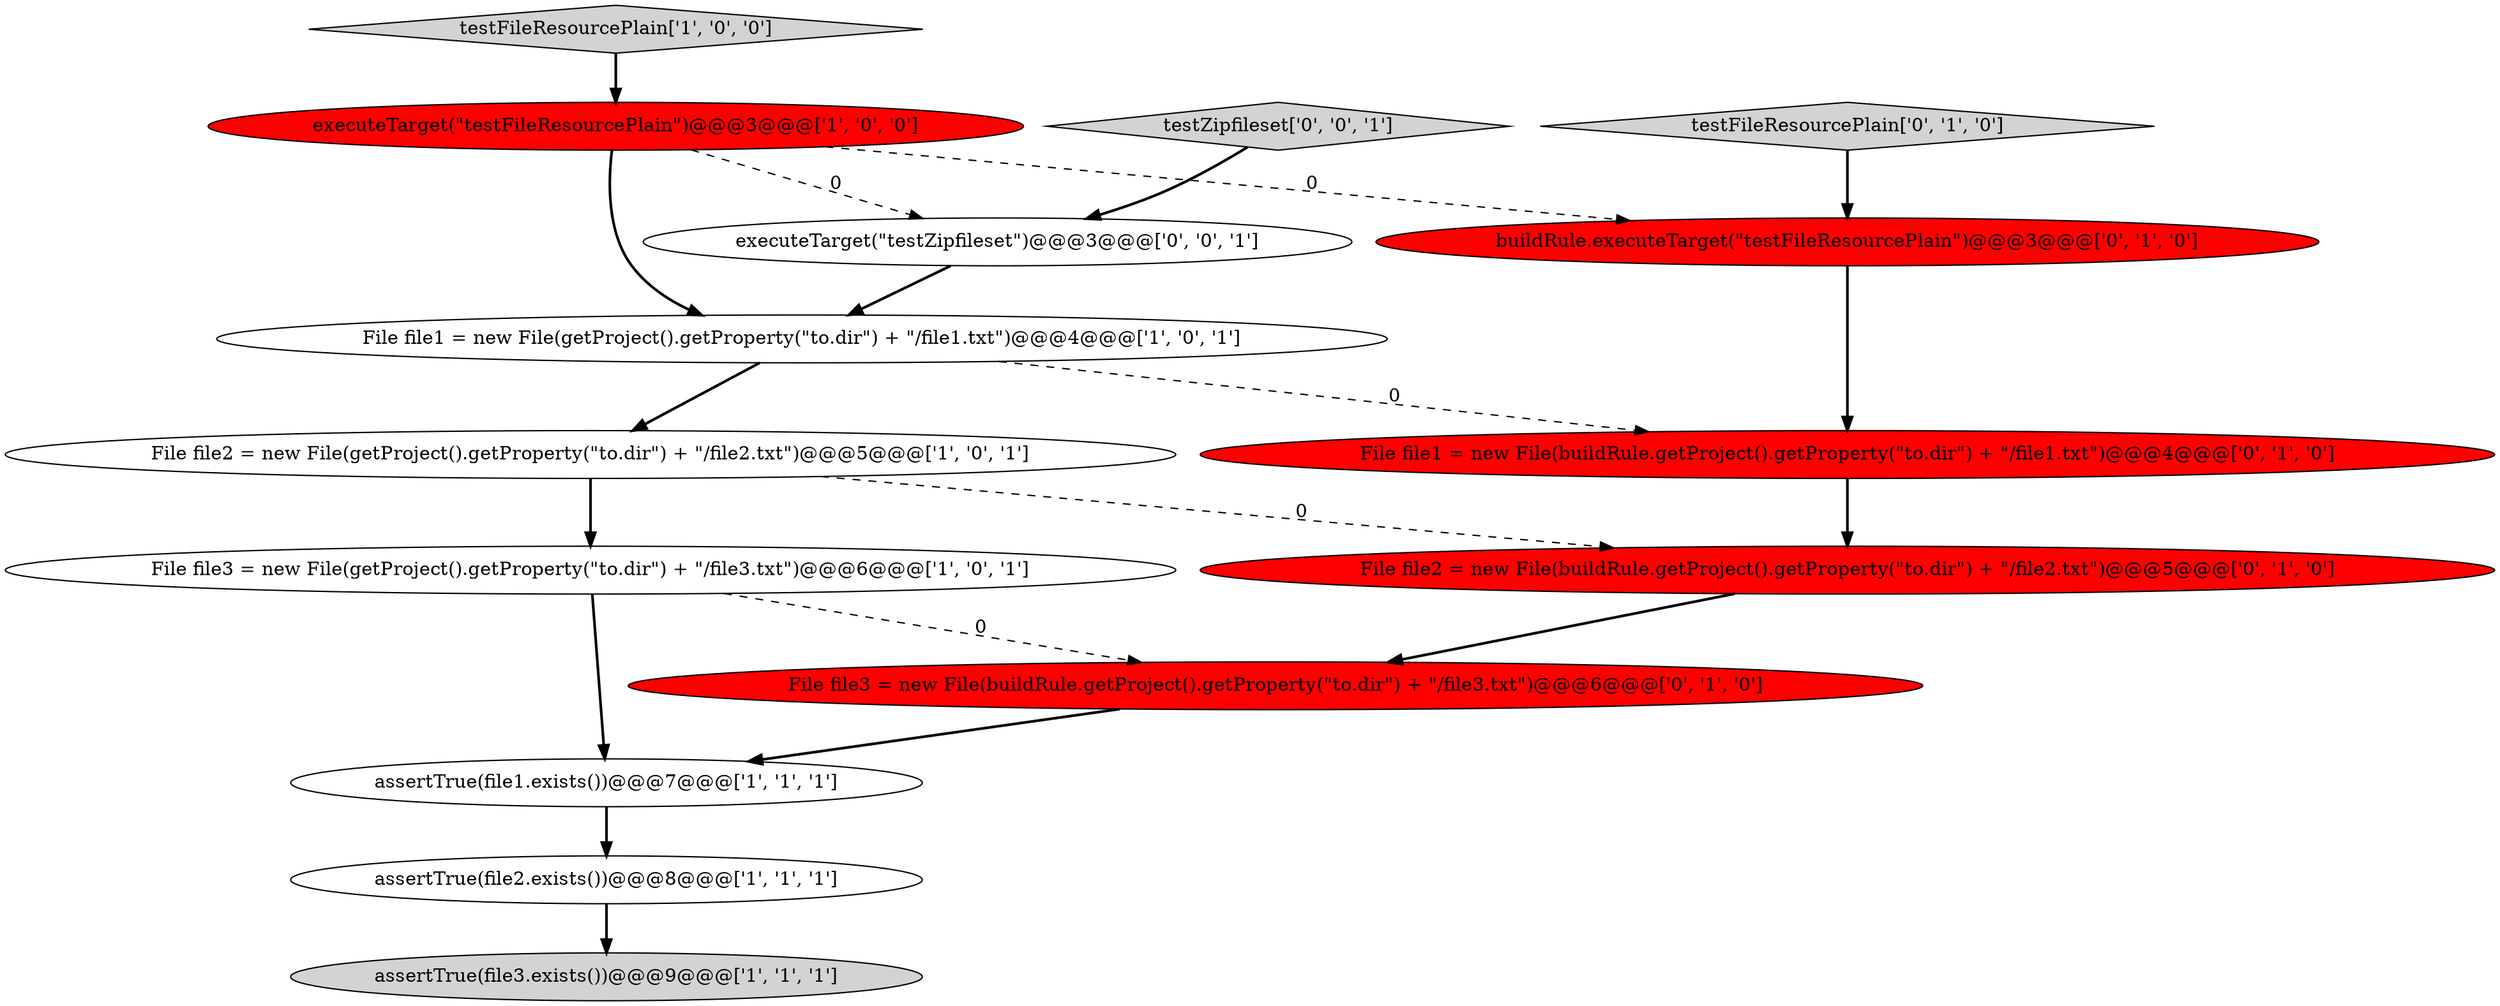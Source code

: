 digraph {
12 [style = filled, label = "File file2 = new File(buildRule.getProject().getProperty(\"to.dir\") + \"/file2.txt\")@@@5@@@['0', '1', '0']", fillcolor = red, shape = ellipse image = "AAA1AAABBB2BBB"];
1 [style = filled, label = "executeTarget(\"testFileResourcePlain\")@@@3@@@['1', '0', '0']", fillcolor = red, shape = ellipse image = "AAA1AAABBB1BBB"];
13 [style = filled, label = "executeTarget(\"testZipfileset\")@@@3@@@['0', '0', '1']", fillcolor = white, shape = ellipse image = "AAA0AAABBB3BBB"];
2 [style = filled, label = "File file1 = new File(getProject().getProperty(\"to.dir\") + \"/file1.txt\")@@@4@@@['1', '0', '1']", fillcolor = white, shape = ellipse image = "AAA0AAABBB1BBB"];
0 [style = filled, label = "testFileResourcePlain['1', '0', '0']", fillcolor = lightgray, shape = diamond image = "AAA0AAABBB1BBB"];
3 [style = filled, label = "File file3 = new File(getProject().getProperty(\"to.dir\") + \"/file3.txt\")@@@6@@@['1', '0', '1']", fillcolor = white, shape = ellipse image = "AAA0AAABBB1BBB"];
4 [style = filled, label = "File file2 = new File(getProject().getProperty(\"to.dir\") + \"/file2.txt\")@@@5@@@['1', '0', '1']", fillcolor = white, shape = ellipse image = "AAA0AAABBB1BBB"];
9 [style = filled, label = "testFileResourcePlain['0', '1', '0']", fillcolor = lightgray, shape = diamond image = "AAA0AAABBB2BBB"];
14 [style = filled, label = "testZipfileset['0', '0', '1']", fillcolor = lightgray, shape = diamond image = "AAA0AAABBB3BBB"];
8 [style = filled, label = "File file3 = new File(buildRule.getProject().getProperty(\"to.dir\") + \"/file3.txt\")@@@6@@@['0', '1', '0']", fillcolor = red, shape = ellipse image = "AAA1AAABBB2BBB"];
11 [style = filled, label = "buildRule.executeTarget(\"testFileResourcePlain\")@@@3@@@['0', '1', '0']", fillcolor = red, shape = ellipse image = "AAA1AAABBB2BBB"];
6 [style = filled, label = "assertTrue(file2.exists())@@@8@@@['1', '1', '1']", fillcolor = white, shape = ellipse image = "AAA0AAABBB1BBB"];
10 [style = filled, label = "File file1 = new File(buildRule.getProject().getProperty(\"to.dir\") + \"/file1.txt\")@@@4@@@['0', '1', '0']", fillcolor = red, shape = ellipse image = "AAA1AAABBB2BBB"];
5 [style = filled, label = "assertTrue(file1.exists())@@@7@@@['1', '1', '1']", fillcolor = white, shape = ellipse image = "AAA0AAABBB1BBB"];
7 [style = filled, label = "assertTrue(file3.exists())@@@9@@@['1', '1', '1']", fillcolor = lightgray, shape = ellipse image = "AAA0AAABBB1BBB"];
3->8 [style = dashed, label="0"];
4->3 [style = bold, label=""];
3->5 [style = bold, label=""];
1->2 [style = bold, label=""];
14->13 [style = bold, label=""];
5->6 [style = bold, label=""];
6->7 [style = bold, label=""];
8->5 [style = bold, label=""];
9->11 [style = bold, label=""];
2->4 [style = bold, label=""];
11->10 [style = bold, label=""];
0->1 [style = bold, label=""];
10->12 [style = bold, label=""];
12->8 [style = bold, label=""];
1->11 [style = dashed, label="0"];
2->10 [style = dashed, label="0"];
4->12 [style = dashed, label="0"];
13->2 [style = bold, label=""];
1->13 [style = dashed, label="0"];
}
